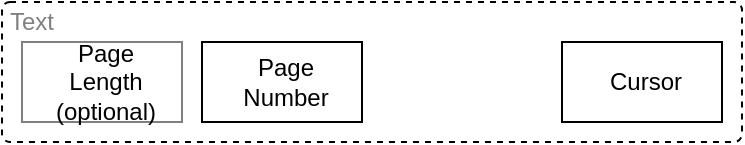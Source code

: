 <mxfile version="24.7.8">
  <diagram id="tFx8NVUHpEqBDBRQr2UT" name="Page-1">
    <mxGraphModel dx="780" dy="514" grid="1" gridSize="10" guides="1" tooltips="1" connect="1" arrows="1" fold="1" page="1" pageScale="1" pageWidth="850" pageHeight="1100" math="0" shadow="0">
      <root>
        <mxCell id="0" />
        <mxCell id="1" parent="0" />
        <mxCell id="s9tLqinfn0IwJTN6Mwgx-2" value="Text" style="rounded=1;whiteSpace=wrap;html=1;absoluteArcSize=1;arcSize=8;container=1;collapsible=0;recursiveResize=0;dashed=1;align=left;verticalAlign=top;spacing=0;spacingLeft=4;spacingTop=-2;spacingBottom=0;fontColor=#808080;" parent="1" vertex="1">
          <mxGeometry x="270" y="100" width="370" height="70" as="geometry" />
        </mxCell>
        <mxCell id="s9tLqinfn0IwJTN6Mwgx-1" value="Page&lt;br&gt;Length&lt;br&gt;(optional)" style="rounded=0;whiteSpace=wrap;html=1;spacingBottom=0;spacingLeft=4;strokeColor=#808080;" parent="s9tLqinfn0IwJTN6Mwgx-2" vertex="1">
          <mxGeometry x="10" y="20" width="80" height="40" as="geometry" />
        </mxCell>
        <mxCell id="ig-XFwTOIE1hylCaSPTi-2" value="Cursor" style="rounded=0;whiteSpace=wrap;html=1;spacingBottom=0;spacingLeft=4;" vertex="1" parent="s9tLqinfn0IwJTN6Mwgx-2">
          <mxGeometry x="280" y="20" width="80" height="40" as="geometry" />
        </mxCell>
        <mxCell id="ig-XFwTOIE1hylCaSPTi-1" value="Page&lt;br&gt;Number" style="rounded=0;whiteSpace=wrap;html=1;spacingBottom=0;spacingLeft=4;" vertex="1" parent="1">
          <mxGeometry x="370" y="120" width="80" height="40" as="geometry" />
        </mxCell>
      </root>
    </mxGraphModel>
  </diagram>
</mxfile>
